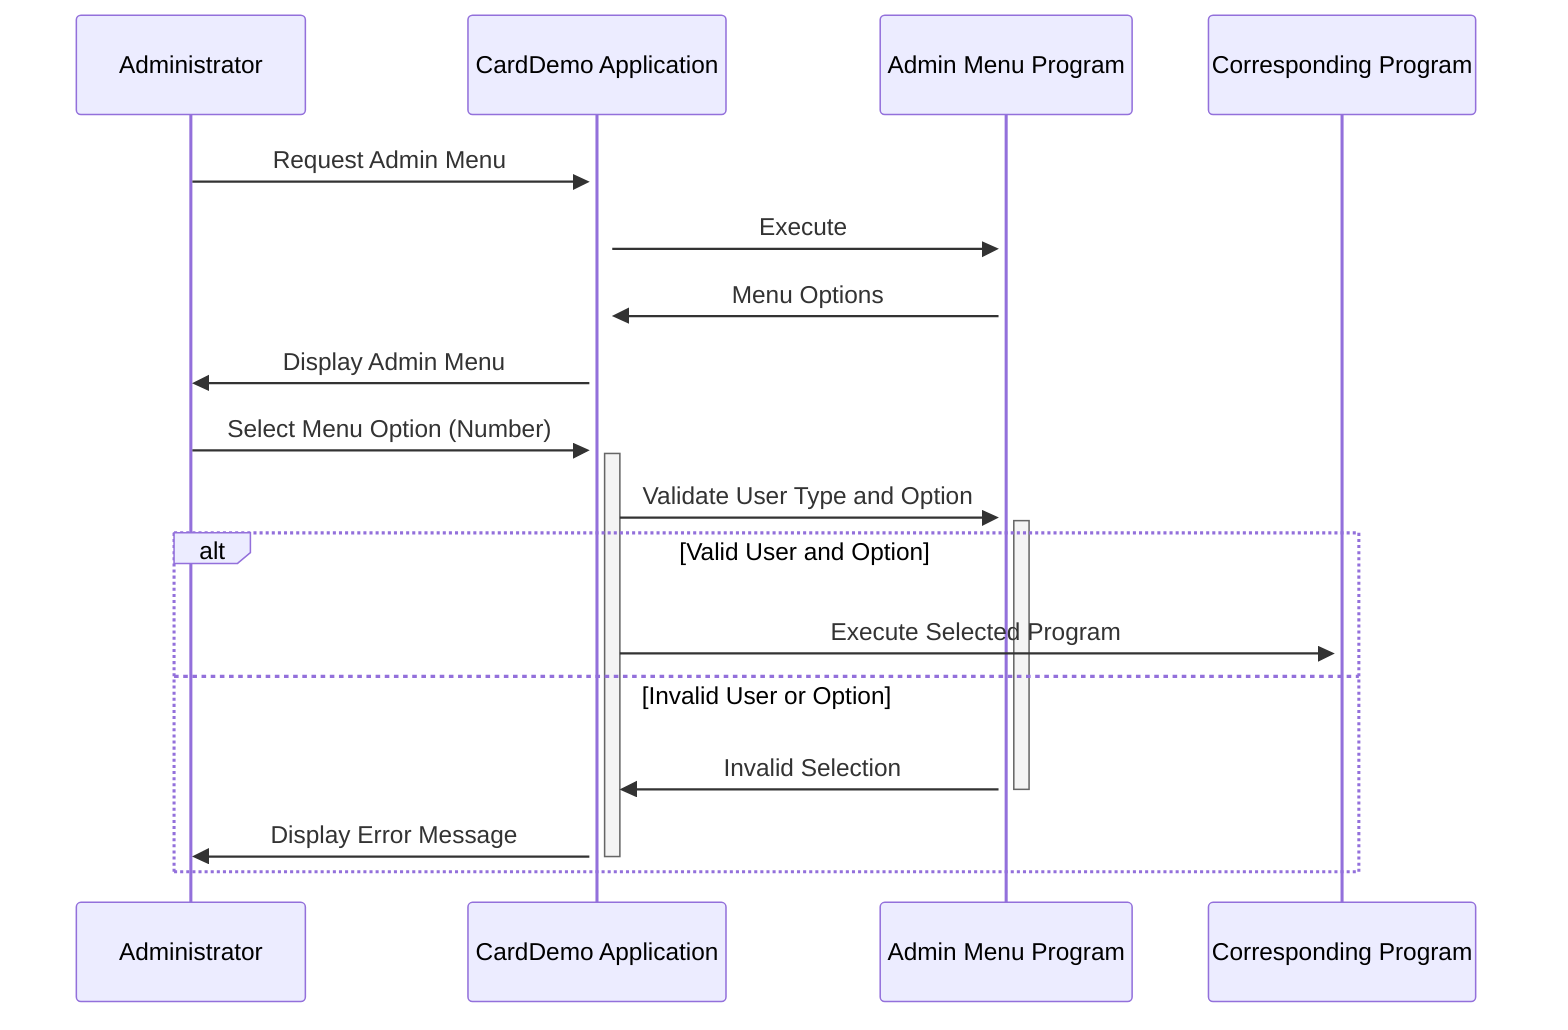 sequenceDiagram
    participant Administrator
    participant CardDemo Application
    participant Admin Menu Program

    Administrator->>+CardDemo Application: Request Admin Menu
    activate CardDemo Application
    CardDemo Application->>+Admin Menu Program: Execute
    activate Admin Menu Program
    Admin Menu Program->>CardDemo Application: Menu Options
    CardDemo Application->>Administrator: Display Admin Menu
    Administrator->>+CardDemo Application: Select Menu Option (Number)
    CardDemo Application->>+Admin Menu Program: Validate User Type and Option
    alt Valid User and Option
        CardDemo Application->>+Corresponding Program: Execute Selected Program
                    else Invalid User or Option
        Admin Menu Program->>-CardDemo Application: Invalid Selection
        CardDemo Application->>-Administrator: Display Error Message
    end